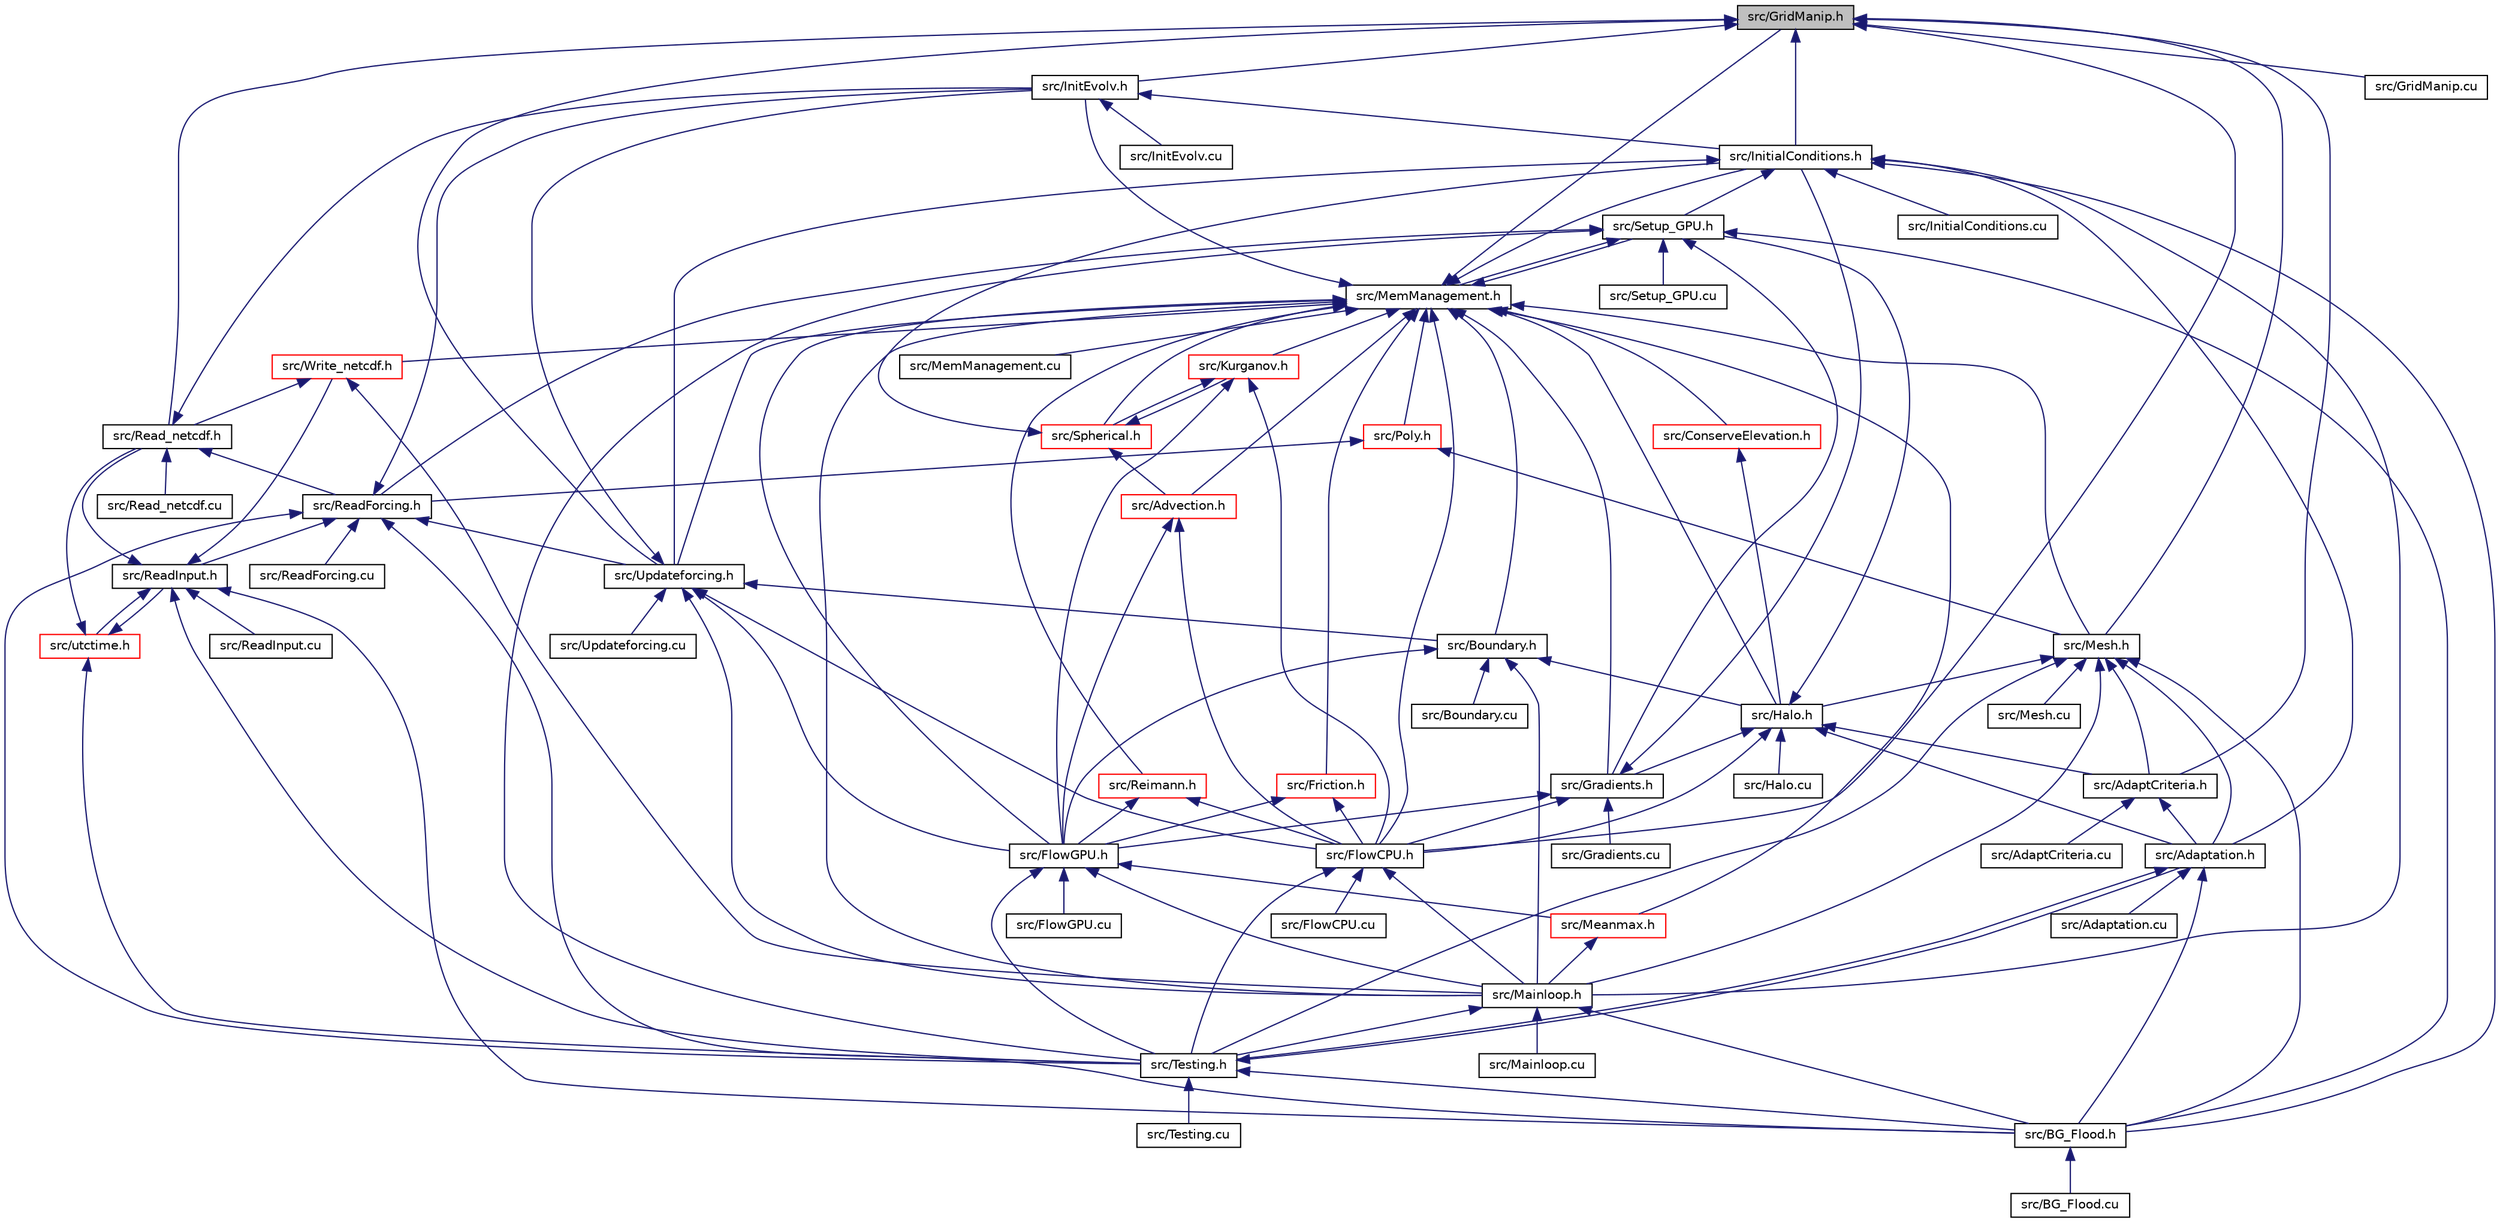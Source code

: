 digraph "src/GridManip.h"
{
 // LATEX_PDF_SIZE
  bgcolor="transparent";
  edge [fontname="Helvetica",fontsize="10",labelfontname="Helvetica",labelfontsize="10"];
  node [fontname="Helvetica",fontsize="10",shape=record];
  Node1 [label="src/GridManip.h",height=0.2,width=0.4,color="black", fillcolor="grey75", style="filled", fontcolor="black",tooltip=" "];
  Node1 -> Node2 [dir="back",color="midnightblue",fontsize="10",style="solid",fontname="Helvetica"];
  Node2 [label="src/AdaptCriteria.h",height=0.2,width=0.4,color="black",URL="$AdaptCriteria_8h.html",tooltip=" "];
  Node2 -> Node3 [dir="back",color="midnightblue",fontsize="10",style="solid",fontname="Helvetica"];
  Node3 [label="src/Adaptation.h",height=0.2,width=0.4,color="black",URL="$Adaptation_8h.html",tooltip=" "];
  Node3 -> Node4 [dir="back",color="midnightblue",fontsize="10",style="solid",fontname="Helvetica"];
  Node4 [label="src/Adaptation.cu",height=0.2,width=0.4,color="black",URL="$Adaptation_8cu.html",tooltip=" "];
  Node3 -> Node5 [dir="back",color="midnightblue",fontsize="10",style="solid",fontname="Helvetica"];
  Node5 [label="src/BG_Flood.h",height=0.2,width=0.4,color="black",URL="$BG__Flood_8h.html",tooltip=" "];
  Node5 -> Node6 [dir="back",color="midnightblue",fontsize="10",style="solid",fontname="Helvetica"];
  Node6 [label="src/BG_Flood.cu",height=0.2,width=0.4,color="black",URL="$BG__Flood_8cu.html",tooltip=" "];
  Node3 -> Node7 [dir="back",color="midnightblue",fontsize="10",style="solid",fontname="Helvetica"];
  Node7 [label="src/Testing.h",height=0.2,width=0.4,color="black",URL="$Testing_8h.html",tooltip=" "];
  Node7 -> Node3 [dir="back",color="midnightblue",fontsize="10",style="solid",fontname="Helvetica"];
  Node7 -> Node5 [dir="back",color="midnightblue",fontsize="10",style="solid",fontname="Helvetica"];
  Node7 -> Node8 [dir="back",color="midnightblue",fontsize="10",style="solid",fontname="Helvetica"];
  Node8 [label="src/Testing.cu",height=0.2,width=0.4,color="black",URL="$Testing_8cu.html",tooltip=" "];
  Node2 -> Node9 [dir="back",color="midnightblue",fontsize="10",style="solid",fontname="Helvetica"];
  Node9 [label="src/AdaptCriteria.cu",height=0.2,width=0.4,color="black",URL="$AdaptCriteria_8cu.html",tooltip=" "];
  Node1 -> Node10 [dir="back",color="midnightblue",fontsize="10",style="solid",fontname="Helvetica"];
  Node10 [label="src/FlowCPU.h",height=0.2,width=0.4,color="black",URL="$FlowCPU_8h.html",tooltip=" "];
  Node10 -> Node11 [dir="back",color="midnightblue",fontsize="10",style="solid",fontname="Helvetica"];
  Node11 [label="src/FlowCPU.cu",height=0.2,width=0.4,color="black",URL="$FlowCPU_8cu.html",tooltip=" "];
  Node10 -> Node12 [dir="back",color="midnightblue",fontsize="10",style="solid",fontname="Helvetica"];
  Node12 [label="src/Mainloop.h",height=0.2,width=0.4,color="black",URL="$Mainloop_8h.html",tooltip=" "];
  Node12 -> Node5 [dir="back",color="midnightblue",fontsize="10",style="solid",fontname="Helvetica"];
  Node12 -> Node13 [dir="back",color="midnightblue",fontsize="10",style="solid",fontname="Helvetica"];
  Node13 [label="src/Mainloop.cu",height=0.2,width=0.4,color="black",URL="$Mainloop_8cu.html",tooltip=" "];
  Node12 -> Node7 [dir="back",color="midnightblue",fontsize="10",style="solid",fontname="Helvetica"];
  Node10 -> Node7 [dir="back",color="midnightblue",fontsize="10",style="solid",fontname="Helvetica"];
  Node1 -> Node14 [dir="back",color="midnightblue",fontsize="10",style="solid",fontname="Helvetica"];
  Node14 [label="src/GridManip.cu",height=0.2,width=0.4,color="black",URL="$GridManip_8cu.html",tooltip=" "];
  Node1 -> Node15 [dir="back",color="midnightblue",fontsize="10",style="solid",fontname="Helvetica"];
  Node15 [label="src/InitEvolv.h",height=0.2,width=0.4,color="black",URL="$InitEvolv_8h.html",tooltip=" "];
  Node15 -> Node16 [dir="back",color="midnightblue",fontsize="10",style="solid",fontname="Helvetica"];
  Node16 [label="src/InitEvolv.cu",height=0.2,width=0.4,color="black",URL="$InitEvolv_8cu.html",tooltip=" "];
  Node15 -> Node17 [dir="back",color="midnightblue",fontsize="10",style="solid",fontname="Helvetica"];
  Node17 [label="src/InitialConditions.h",height=0.2,width=0.4,color="black",URL="$InitialConditions_8h.html",tooltip=" "];
  Node17 -> Node3 [dir="back",color="midnightblue",fontsize="10",style="solid",fontname="Helvetica"];
  Node17 -> Node5 [dir="back",color="midnightblue",fontsize="10",style="solid",fontname="Helvetica"];
  Node17 -> Node18 [dir="back",color="midnightblue",fontsize="10",style="solid",fontname="Helvetica"];
  Node18 [label="src/InitialConditions.cu",height=0.2,width=0.4,color="black",URL="$InitialConditions_8cu.html",tooltip=" "];
  Node17 -> Node12 [dir="back",color="midnightblue",fontsize="10",style="solid",fontname="Helvetica"];
  Node17 -> Node19 [dir="back",color="midnightblue",fontsize="10",style="solid",fontname="Helvetica"];
  Node19 [label="src/Setup_GPU.h",height=0.2,width=0.4,color="black",URL="$Setup__GPU_8h.html",tooltip=" "];
  Node19 -> Node5 [dir="back",color="midnightblue",fontsize="10",style="solid",fontname="Helvetica"];
  Node19 -> Node20 [dir="back",color="midnightblue",fontsize="10",style="solid",fontname="Helvetica"];
  Node20 [label="src/Gradients.h",height=0.2,width=0.4,color="black",URL="$Gradients_8h.html",tooltip=" "];
  Node20 -> Node10 [dir="back",color="midnightblue",fontsize="10",style="solid",fontname="Helvetica"];
  Node20 -> Node21 [dir="back",color="midnightblue",fontsize="10",style="solid",fontname="Helvetica"];
  Node21 [label="src/FlowGPU.h",height=0.2,width=0.4,color="black",URL="$FlowGPU_8h.html",tooltip=" "];
  Node21 -> Node22 [dir="back",color="midnightblue",fontsize="10",style="solid",fontname="Helvetica"];
  Node22 [label="src/FlowGPU.cu",height=0.2,width=0.4,color="black",URL="$FlowGPU_8cu.html",tooltip=" "];
  Node21 -> Node12 [dir="back",color="midnightblue",fontsize="10",style="solid",fontname="Helvetica"];
  Node21 -> Node23 [dir="back",color="midnightblue",fontsize="10",style="solid",fontname="Helvetica"];
  Node23 [label="src/Meanmax.h",height=0.2,width=0.4,color="red",URL="$Meanmax_8h.html",tooltip=" "];
  Node23 -> Node12 [dir="back",color="midnightblue",fontsize="10",style="solid",fontname="Helvetica"];
  Node21 -> Node7 [dir="back",color="midnightblue",fontsize="10",style="solid",fontname="Helvetica"];
  Node20 -> Node25 [dir="back",color="midnightblue",fontsize="10",style="solid",fontname="Helvetica"];
  Node25 [label="src/Gradients.cu",height=0.2,width=0.4,color="black",URL="$Gradients_8cu.html",tooltip=" "];
  Node20 -> Node17 [dir="back",color="midnightblue",fontsize="10",style="solid",fontname="Helvetica"];
  Node19 -> Node26 [dir="back",color="midnightblue",fontsize="10",style="solid",fontname="Helvetica"];
  Node26 [label="src/MemManagement.h",height=0.2,width=0.4,color="black",URL="$MemManagement_8h.html",tooltip=" "];
  Node26 -> Node27 [dir="back",color="midnightblue",fontsize="10",style="solid",fontname="Helvetica"];
  Node27 [label="src/Advection.h",height=0.2,width=0.4,color="red",URL="$Advection_8h.html",tooltip=" "];
  Node27 -> Node10 [dir="back",color="midnightblue",fontsize="10",style="solid",fontname="Helvetica"];
  Node27 -> Node21 [dir="back",color="midnightblue",fontsize="10",style="solid",fontname="Helvetica"];
  Node26 -> Node29 [dir="back",color="midnightblue",fontsize="10",style="solid",fontname="Helvetica"];
  Node29 [label="src/Boundary.h",height=0.2,width=0.4,color="black",URL="$Boundary_8h.html",tooltip=" "];
  Node29 -> Node30 [dir="back",color="midnightblue",fontsize="10",style="solid",fontname="Helvetica"];
  Node30 [label="src/Boundary.cu",height=0.2,width=0.4,color="black",URL="$Boundary_8cu.html",tooltip=" "];
  Node29 -> Node21 [dir="back",color="midnightblue",fontsize="10",style="solid",fontname="Helvetica"];
  Node29 -> Node31 [dir="back",color="midnightblue",fontsize="10",style="solid",fontname="Helvetica"];
  Node31 [label="src/Halo.h",height=0.2,width=0.4,color="black",URL="$Halo_8h.html",tooltip=" "];
  Node31 -> Node3 [dir="back",color="midnightblue",fontsize="10",style="solid",fontname="Helvetica"];
  Node31 -> Node2 [dir="back",color="midnightblue",fontsize="10",style="solid",fontname="Helvetica"];
  Node31 -> Node10 [dir="back",color="midnightblue",fontsize="10",style="solid",fontname="Helvetica"];
  Node31 -> Node20 [dir="back",color="midnightblue",fontsize="10",style="solid",fontname="Helvetica"];
  Node31 -> Node32 [dir="back",color="midnightblue",fontsize="10",style="solid",fontname="Helvetica"];
  Node32 [label="src/Halo.cu",height=0.2,width=0.4,color="black",URL="$Halo_8cu.html",tooltip=" "];
  Node31 -> Node19 [dir="back",color="midnightblue",fontsize="10",style="solid",fontname="Helvetica"];
  Node29 -> Node12 [dir="back",color="midnightblue",fontsize="10",style="solid",fontname="Helvetica"];
  Node26 -> Node33 [dir="back",color="midnightblue",fontsize="10",style="solid",fontname="Helvetica"];
  Node33 [label="src/ConserveElevation.h",height=0.2,width=0.4,color="red",URL="$ConserveElevation_8h.html",tooltip=" "];
  Node33 -> Node31 [dir="back",color="midnightblue",fontsize="10",style="solid",fontname="Helvetica"];
  Node26 -> Node10 [dir="back",color="midnightblue",fontsize="10",style="solid",fontname="Helvetica"];
  Node26 -> Node21 [dir="back",color="midnightblue",fontsize="10",style="solid",fontname="Helvetica"];
  Node26 -> Node35 [dir="back",color="midnightblue",fontsize="10",style="solid",fontname="Helvetica"];
  Node35 [label="src/Friction.h",height=0.2,width=0.4,color="red",URL="$Friction_8h.html",tooltip=" "];
  Node35 -> Node10 [dir="back",color="midnightblue",fontsize="10",style="solid",fontname="Helvetica"];
  Node35 -> Node21 [dir="back",color="midnightblue",fontsize="10",style="solid",fontname="Helvetica"];
  Node26 -> Node20 [dir="back",color="midnightblue",fontsize="10",style="solid",fontname="Helvetica"];
  Node26 -> Node1 [dir="back",color="midnightblue",fontsize="10",style="solid",fontname="Helvetica"];
  Node26 -> Node31 [dir="back",color="midnightblue",fontsize="10",style="solid",fontname="Helvetica"];
  Node26 -> Node15 [dir="back",color="midnightblue",fontsize="10",style="solid",fontname="Helvetica"];
  Node26 -> Node17 [dir="back",color="midnightblue",fontsize="10",style="solid",fontname="Helvetica"];
  Node26 -> Node37 [dir="back",color="midnightblue",fontsize="10",style="solid",fontname="Helvetica"];
  Node37 [label="src/Kurganov.h",height=0.2,width=0.4,color="red",URL="$Kurganov_8h.html",tooltip=" "];
  Node37 -> Node10 [dir="back",color="midnightblue",fontsize="10",style="solid",fontname="Helvetica"];
  Node37 -> Node21 [dir="back",color="midnightblue",fontsize="10",style="solid",fontname="Helvetica"];
  Node37 -> Node39 [dir="back",color="midnightblue",fontsize="10",style="solid",fontname="Helvetica"];
  Node39 [label="src/Spherical.h",height=0.2,width=0.4,color="red",URL="$Spherical_8h.html",tooltip=" "];
  Node39 -> Node27 [dir="back",color="midnightblue",fontsize="10",style="solid",fontname="Helvetica"];
  Node39 -> Node17 [dir="back",color="midnightblue",fontsize="10",style="solid",fontname="Helvetica"];
  Node39 -> Node37 [dir="back",color="midnightblue",fontsize="10",style="solid",fontname="Helvetica"];
  Node26 -> Node12 [dir="back",color="midnightblue",fontsize="10",style="solid",fontname="Helvetica"];
  Node26 -> Node23 [dir="back",color="midnightblue",fontsize="10",style="solid",fontname="Helvetica"];
  Node26 -> Node41 [dir="back",color="midnightblue",fontsize="10",style="solid",fontname="Helvetica"];
  Node41 [label="src/MemManagement.cu",height=0.2,width=0.4,color="black",URL="$MemManagement_8cu.html",tooltip=" "];
  Node26 -> Node42 [dir="back",color="midnightblue",fontsize="10",style="solid",fontname="Helvetica"];
  Node42 [label="src/Mesh.h",height=0.2,width=0.4,color="black",URL="$Mesh_8h.html",tooltip=" "];
  Node42 -> Node3 [dir="back",color="midnightblue",fontsize="10",style="solid",fontname="Helvetica"];
  Node42 -> Node2 [dir="back",color="midnightblue",fontsize="10",style="solid",fontname="Helvetica"];
  Node42 -> Node5 [dir="back",color="midnightblue",fontsize="10",style="solid",fontname="Helvetica"];
  Node42 -> Node31 [dir="back",color="midnightblue",fontsize="10",style="solid",fontname="Helvetica"];
  Node42 -> Node12 [dir="back",color="midnightblue",fontsize="10",style="solid",fontname="Helvetica"];
  Node42 -> Node43 [dir="back",color="midnightblue",fontsize="10",style="solid",fontname="Helvetica"];
  Node43 [label="src/Mesh.cu",height=0.2,width=0.4,color="black",URL="$Mesh_8cu.html",tooltip=" "];
  Node42 -> Node7 [dir="back",color="midnightblue",fontsize="10",style="solid",fontname="Helvetica"];
  Node26 -> Node44 [dir="back",color="midnightblue",fontsize="10",style="solid",fontname="Helvetica"];
  Node44 [label="src/Poly.h",height=0.2,width=0.4,color="red",URL="$Poly_8h.html",tooltip=" "];
  Node44 -> Node42 [dir="back",color="midnightblue",fontsize="10",style="solid",fontname="Helvetica"];
  Node44 -> Node46 [dir="back",color="midnightblue",fontsize="10",style="solid",fontname="Helvetica"];
  Node46 [label="src/ReadForcing.h",height=0.2,width=0.4,color="black",URL="$ReadForcing_8h.html",tooltip=" "];
  Node46 -> Node5 [dir="back",color="midnightblue",fontsize="10",style="solid",fontname="Helvetica"];
  Node46 -> Node15 [dir="back",color="midnightblue",fontsize="10",style="solid",fontname="Helvetica"];
  Node46 -> Node47 [dir="back",color="midnightblue",fontsize="10",style="solid",fontname="Helvetica"];
  Node47 [label="src/ReadForcing.cu",height=0.2,width=0.4,color="black",URL="$ReadForcing_8cu.html",tooltip=" "];
  Node46 -> Node48 [dir="back",color="midnightblue",fontsize="10",style="solid",fontname="Helvetica"];
  Node48 [label="src/ReadInput.h",height=0.2,width=0.4,color="black",URL="$ReadInput_8h.html",tooltip=" "];
  Node48 -> Node5 [dir="back",color="midnightblue",fontsize="10",style="solid",fontname="Helvetica"];
  Node48 -> Node49 [dir="back",color="midnightblue",fontsize="10",style="solid",fontname="Helvetica"];
  Node49 [label="src/Read_netcdf.h",height=0.2,width=0.4,color="black",URL="$Read__netcdf_8h.html",tooltip=" "];
  Node49 -> Node15 [dir="back",color="midnightblue",fontsize="10",style="solid",fontname="Helvetica"];
  Node49 -> Node50 [dir="back",color="midnightblue",fontsize="10",style="solid",fontname="Helvetica"];
  Node50 [label="src/Read_netcdf.cu",height=0.2,width=0.4,color="black",URL="$Read__netcdf_8cu.html",tooltip=" "];
  Node49 -> Node46 [dir="back",color="midnightblue",fontsize="10",style="solid",fontname="Helvetica"];
  Node48 -> Node51 [dir="back",color="midnightblue",fontsize="10",style="solid",fontname="Helvetica"];
  Node51 [label="src/ReadInput.cu",height=0.2,width=0.4,color="black",URL="$ReadInput_8cu.html",tooltip=" "];
  Node48 -> Node7 [dir="back",color="midnightblue",fontsize="10",style="solid",fontname="Helvetica"];
  Node48 -> Node52 [dir="back",color="midnightblue",fontsize="10",style="solid",fontname="Helvetica"];
  Node52 [label="src/utctime.h",height=0.2,width=0.4,color="red",URL="$utctime_8h.html",tooltip=" "];
  Node52 -> Node49 [dir="back",color="midnightblue",fontsize="10",style="solid",fontname="Helvetica"];
  Node52 -> Node48 [dir="back",color="midnightblue",fontsize="10",style="solid",fontname="Helvetica"];
  Node52 -> Node7 [dir="back",color="midnightblue",fontsize="10",style="solid",fontname="Helvetica"];
  Node48 -> Node54 [dir="back",color="midnightblue",fontsize="10",style="solid",fontname="Helvetica"];
  Node54 [label="src/Write_netcdf.h",height=0.2,width=0.4,color="red",URL="$Write__netcdf_8h.html",tooltip=" "];
  Node54 -> Node12 [dir="back",color="midnightblue",fontsize="10",style="solid",fontname="Helvetica"];
  Node54 -> Node49 [dir="back",color="midnightblue",fontsize="10",style="solid",fontname="Helvetica"];
  Node46 -> Node7 [dir="back",color="midnightblue",fontsize="10",style="solid",fontname="Helvetica"];
  Node46 -> Node56 [dir="back",color="midnightblue",fontsize="10",style="solid",fontname="Helvetica"];
  Node56 [label="src/Updateforcing.h",height=0.2,width=0.4,color="black",URL="$Updateforcing_8h.html",tooltip=" "];
  Node56 -> Node29 [dir="back",color="midnightblue",fontsize="10",style="solid",fontname="Helvetica"];
  Node56 -> Node10 [dir="back",color="midnightblue",fontsize="10",style="solid",fontname="Helvetica"];
  Node56 -> Node21 [dir="back",color="midnightblue",fontsize="10",style="solid",fontname="Helvetica"];
  Node56 -> Node15 [dir="back",color="midnightblue",fontsize="10",style="solid",fontname="Helvetica"];
  Node56 -> Node12 [dir="back",color="midnightblue",fontsize="10",style="solid",fontname="Helvetica"];
  Node56 -> Node57 [dir="back",color="midnightblue",fontsize="10",style="solid",fontname="Helvetica"];
  Node57 [label="src/Updateforcing.cu",height=0.2,width=0.4,color="black",URL="$Updateforcing_8cu.html",tooltip=" "];
  Node26 -> Node58 [dir="back",color="midnightblue",fontsize="10",style="solid",fontname="Helvetica"];
  Node58 [label="src/Reimann.h",height=0.2,width=0.4,color="red",URL="$Reimann_8h.html",tooltip=" "];
  Node58 -> Node10 [dir="back",color="midnightblue",fontsize="10",style="solid",fontname="Helvetica"];
  Node58 -> Node21 [dir="back",color="midnightblue",fontsize="10",style="solid",fontname="Helvetica"];
  Node26 -> Node19 [dir="back",color="midnightblue",fontsize="10",style="solid",fontname="Helvetica"];
  Node26 -> Node39 [dir="back",color="midnightblue",fontsize="10",style="solid",fontname="Helvetica"];
  Node26 -> Node56 [dir="back",color="midnightblue",fontsize="10",style="solid",fontname="Helvetica"];
  Node26 -> Node54 [dir="back",color="midnightblue",fontsize="10",style="solid",fontname="Helvetica"];
  Node19 -> Node46 [dir="back",color="midnightblue",fontsize="10",style="solid",fontname="Helvetica"];
  Node19 -> Node60 [dir="back",color="midnightblue",fontsize="10",style="solid",fontname="Helvetica"];
  Node60 [label="src/Setup_GPU.cu",height=0.2,width=0.4,color="black",URL="$Setup__GPU_8cu.html",tooltip=" "];
  Node19 -> Node7 [dir="back",color="midnightblue",fontsize="10",style="solid",fontname="Helvetica"];
  Node17 -> Node56 [dir="back",color="midnightblue",fontsize="10",style="solid",fontname="Helvetica"];
  Node1 -> Node17 [dir="back",color="midnightblue",fontsize="10",style="solid",fontname="Helvetica"];
  Node1 -> Node42 [dir="back",color="midnightblue",fontsize="10",style="solid",fontname="Helvetica"];
  Node1 -> Node49 [dir="back",color="midnightblue",fontsize="10",style="solid",fontname="Helvetica"];
  Node1 -> Node56 [dir="back",color="midnightblue",fontsize="10",style="solid",fontname="Helvetica"];
}
